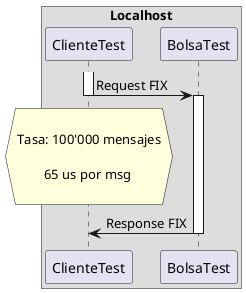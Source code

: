 @startuml

box Localhost

participant ClienteTest

participant BolsaTest

activate ClienteTest

ClienteTest -> BolsaTest : Request FIX

deactivate ClienteTest

hnote over ClienteTest

Tasa: 100'000 mensajes

        65 us por msg

endhnote

activate BolsaTest

ClienteTest <- BolsaTest : Response FIX

deactivate BolsaTest

end box

@enduml
